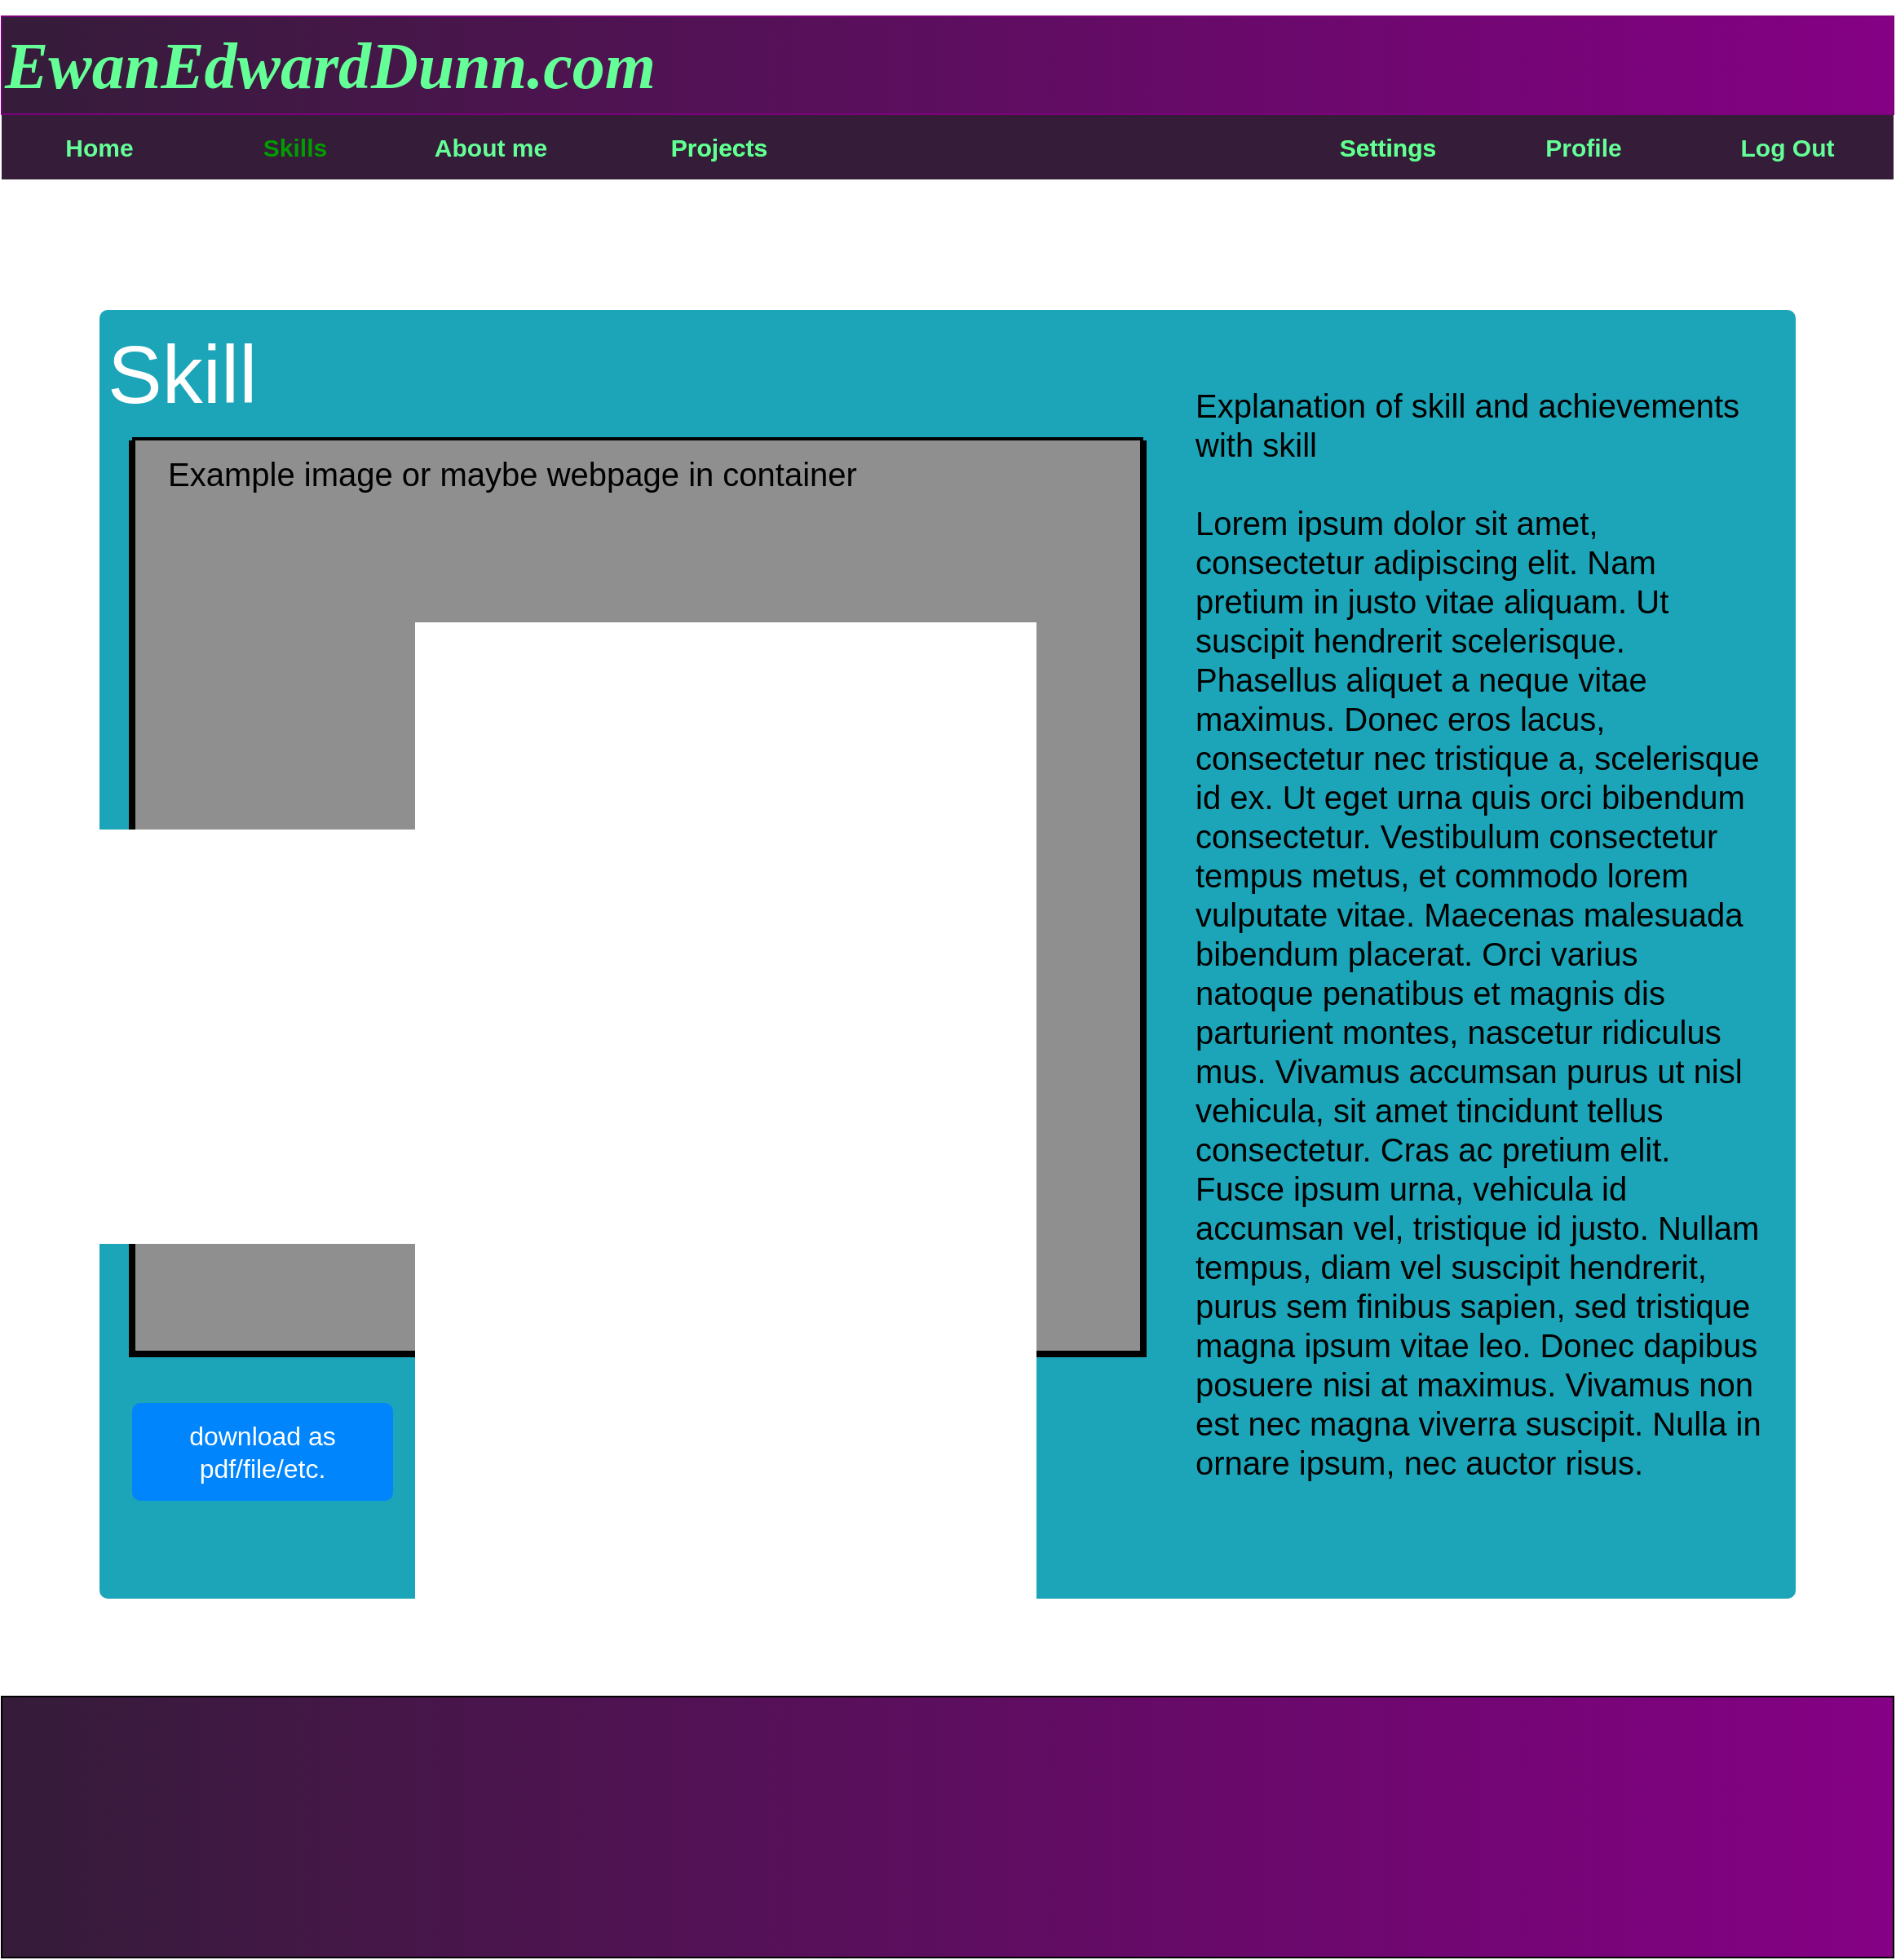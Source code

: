 <mxfile>
    <diagram name="Page-1" id="c9db0220-8083-56f3-ca83-edcdcd058819">
        <mxGraphModel dx="1074" dy="828" grid="1" gridSize="10" guides="1" tooltips="1" connect="1" arrows="1" fold="1" page="1" pageScale="1.5" pageWidth="826" pageHeight="1169" background="none" math="0" shadow="0">
            <root>
                <mxCell id="0" style=";html=1;"/>
                <mxCell id="1" style=";html=1;" parent="0"/>
                <mxCell id="bzQMWn9ssicwVLEgMjG6-1" value="" style="html=1;shadow=0;dashed=0;shape=mxgraph.bootstrap.rect;fillColor=#351C39;strokeColor=none;whiteSpace=wrap;rounded=0;fontSize=12;fontColor=#000000;align=center;container=0;" parent="1" vertex="1">
                    <mxGeometry x="40" y="70" width="1160" height="40" as="geometry"/>
                </mxCell>
                <mxCell id="bzQMWn9ssicwVLEgMjG6-2" value="&lt;h1&gt;&lt;b&gt;&lt;i&gt;&lt;font face=&quot;Comic Sans MS&quot;&gt;&lt;font&gt;&lt;span style=&quot;font-size: 40px&quot;&gt;EwanEdwardDunn&lt;/span&gt;&lt;/font&gt;&lt;font style=&quot;font-size: 40px&quot;&gt;.com&lt;/font&gt;&lt;/font&gt;&lt;/i&gt;&lt;/b&gt;&lt;/h1&gt;" style="rounded=0;whiteSpace=wrap;html=1;align=left;fillColor=#351C39;strokeColor=#7D007D;gradientColor=#850085;gradientDirection=east;glass=0;shadow=0;fontColor=#64FF96;" parent="1" vertex="1">
                    <mxGeometry x="40" y="10" width="1160" height="60" as="geometry"/>
                </mxCell>
                <mxCell id="bzQMWn9ssicwVLEgMjG6-4" value="" style="rounded=0;whiteSpace=wrap;html=1;shadow=0;glass=0;fontFamily=Comic Sans MS;fontSize=40;fillColor=#351C39;gradientColor=#850085;gradientDirection=east;" parent="1" vertex="1">
                    <mxGeometry x="40" y="1040" width="1160" height="160" as="geometry"/>
                </mxCell>
                <mxCell id="bzQMWn9ssicwVLEgMjG6-12" value="Home" style="html=1;shadow=0;dashed=0;fillColor=none;strokeColor=none;shape=mxgraph.bootstrap.rect;fontColor=#64FF96;fontSize=15;whiteSpace=wrap;fontStyle=1" parent="1" vertex="1">
                    <mxGeometry x="40" y="70" width="120" height="40" as="geometry"/>
                </mxCell>
                <mxCell id="bzQMWn9ssicwVLEgMjG6-13" value="Skills" style="html=1;shadow=0;dashed=0;fillColor=none;strokeColor=none;shape=mxgraph.bootstrap.rect;fontColor=#009C00;whiteSpace=wrap;fillOpacity=100;fontStyle=1;fontSize=15;" parent="1" vertex="1">
                    <mxGeometry x="160" y="70" width="120" height="40" as="geometry"/>
                </mxCell>
                <mxCell id="bzQMWn9ssicwVLEgMjG6-14" value="About me" style="html=1;shadow=0;dashed=0;fillColor=none;strokeColor=none;shape=mxgraph.bootstrap.rect;fontColor=#64FF96;whiteSpace=wrap;fontStyle=1;fontSize=15;" parent="1" vertex="1">
                    <mxGeometry x="280" y="70" width="120" height="40" as="geometry"/>
                </mxCell>
                <mxCell id="bzQMWn9ssicwVLEgMjG6-15" value="Settings" style="html=1;shadow=0;dashed=0;fillColor=none;strokeColor=none;shape=mxgraph.bootstrap.rect;fontColor=#00FF00;whiteSpace=wrap;fontStyle=1;fontSize=15;" parent="1" vertex="1">
                    <mxGeometry x="830.01" y="70" width="120" height="40" as="geometry"/>
                </mxCell>
                <mxCell id="bzQMWn9ssicwVLEgMjG6-16" value="Profile" style="html=1;shadow=0;dashed=0;fillColor=none;strokeColor=none;shape=mxgraph.bootstrap.rect;fontColor=#64FF96;whiteSpace=wrap;fontStyle=1;fontSize=15;" parent="1" vertex="1">
                    <mxGeometry x="950" y="70" width="120" height="40" as="geometry"/>
                </mxCell>
                <mxCell id="bzQMWn9ssicwVLEgMjG6-17" value="&lt;font style=&quot;font-size: 15px;&quot;&gt;Projects&lt;/font&gt;" style="html=1;shadow=0;dashed=0;shape=mxgraph.bootstrap.rect;fillColor=none;strokeColor=none;fontColor=#00FF00;spacingRight=30;whiteSpace=wrap;align=center;fontStyle=1;fontSize=15;" parent="1" vertex="1">
                    <mxGeometry x="400" y="70" width="190" height="40" as="geometry"/>
                </mxCell>
                <mxCell id="bzQMWn9ssicwVLEgMjG6-18" value="Settings" style="html=1;shadow=0;dashed=0;fillColor=none;strokeColor=none;shape=mxgraph.bootstrap.rect;fontColor=#64FF96;whiteSpace=wrap;fontStyle=1;fontSize=15;" parent="1" vertex="1">
                    <mxGeometry x="830.01" y="70" width="120" height="40" as="geometry"/>
                </mxCell>
                <mxCell id="bzQMWn9ssicwVLEgMjG6-19" value="Log Out" style="html=1;shadow=0;dashed=0;fillColor=none;strokeColor=none;shape=mxgraph.bootstrap.rect;fontColor=#64FF96;whiteSpace=wrap;fontStyle=1;fontSize=15;" parent="1" vertex="1">
                    <mxGeometry x="1070" y="70" width="129.99" height="40" as="geometry"/>
                </mxCell>
                <mxCell id="bzQMWn9ssicwVLEgMjG6-20" value="&lt;font style=&quot;font-size: 15px;&quot;&gt;Projects&lt;/font&gt;" style="html=1;shadow=0;dashed=0;shape=mxgraph.bootstrap.rect;fillColor=none;strokeColor=none;fontColor=#64FF96;spacingRight=30;whiteSpace=wrap;align=center;fontStyle=1;fontSize=15;" parent="1" vertex="1">
                    <mxGeometry x="400" y="70" width="190" height="40" as="geometry"/>
                </mxCell>
                <mxCell id="dNFzPO3KLJT1667RLoMq-35" value="Skill" style="html=1;shadow=0;dashed=0;shape=mxgraph.bootstrap.rrect;rSize=5;strokeColor=none;strokeWidth=1;fillColor=#1CA5B8;fontColor=#FFFFFF;whiteSpace=wrap;align=left;verticalAlign=top;spacingLeft=0;fontStyle=0;fontSize=50;spacing=5;" parent="1" vertex="1">
                    <mxGeometry x="100" y="190" width="1040" height="790" as="geometry"/>
                </mxCell>
                <mxCell id="kNxrxoov38K4WQNO_XaO-17" value="Explanation of skill and achievements with skill&lt;br&gt;&lt;br&gt;&lt;p style=&quot;margin: 0px 0px 15px ; padding: 0px&quot;&gt;Lorem ipsum dolor sit amet, consectetur adipiscing elit. Nam pretium in justo vitae aliquam. Ut suscipit hendrerit scelerisque. Phasellus aliquet a neque vitae maximus. Donec eros lacus, consectetur nec tristique a, scelerisque id ex. Ut eget urna quis orci bibendum consectetur. Vestibulum consectetur tempus metus, et commodo lorem vulputate vitae. Maecenas malesuada bibendum placerat. Orci varius natoque penatibus et magnis dis parturient montes, nascetur ridiculus mus. Vivamus accumsan purus ut nisl vehicula, sit amet tincidunt tellus consectetur. Cras ac pretium elit. Fusce ipsum urna, vehicula id accumsan vel, tristique id justo. Nullam tempus, diam vel suscipit hendrerit, purus sem finibus sapien, sed tristique magna ipsum vitae leo. Donec dapibus posuere nisi at maximus. Vivamus non est nec magna viverra suscipit. Nulla in ornare ipsum, nec auctor risus.&amp;nbsp;&lt;br&gt;&lt;/p&gt;" style="text;html=1;strokeColor=none;fillColor=none;align=left;verticalAlign=top;whiteSpace=wrap;rounded=0;fontSize=20;" parent="1" vertex="1">
                    <mxGeometry x="770" y="230" width="350" height="610" as="geometry"/>
                </mxCell>
                <mxCell id="kNxrxoov38K4WQNO_XaO-18" value="" style="swimlane;startSize=0;fontSize=20;fillColor=#69D7FF;swimlaneFillColor=#8F8F8F;strokeWidth=4;sketch=0;" parent="1" vertex="1">
                    <mxGeometry x="120" y="270" width="620" height="560" as="geometry"/>
                </mxCell>
                <mxCell id="kNxrxoov38K4WQNO_XaO-19" value="Example image or maybe webpage in container&amp;nbsp;" style="text;html=1;strokeColor=none;fillColor=none;align=left;verticalAlign=middle;whiteSpace=wrap;rounded=0;sketch=0;fontSize=20;" parent="kNxrxoov38K4WQNO_XaO-18" vertex="1">
                    <mxGeometry x="20" y="10" width="470" height="20" as="geometry"/>
                </mxCell>
                <mxCell id="KeejtmnngNfXeL7fjagz-2" value="download as pdf/file/etc." style="html=1;shadow=0;dashed=0;shape=mxgraph.bootstrap.rrect;rSize=5;strokeColor=none;strokeWidth=1;fillColor=#0085FC;fontColor=#FFFFFF;whiteSpace=wrap;align=center;verticalAlign=middle;spacingLeft=0;fontStyle=0;fontSize=16;spacing=5;" parent="1" vertex="1">
                    <mxGeometry x="120" y="860" width="160" height="60" as="geometry"/>
                </mxCell>
            </root>
        </mxGraphModel>
    </diagram>
</mxfile>